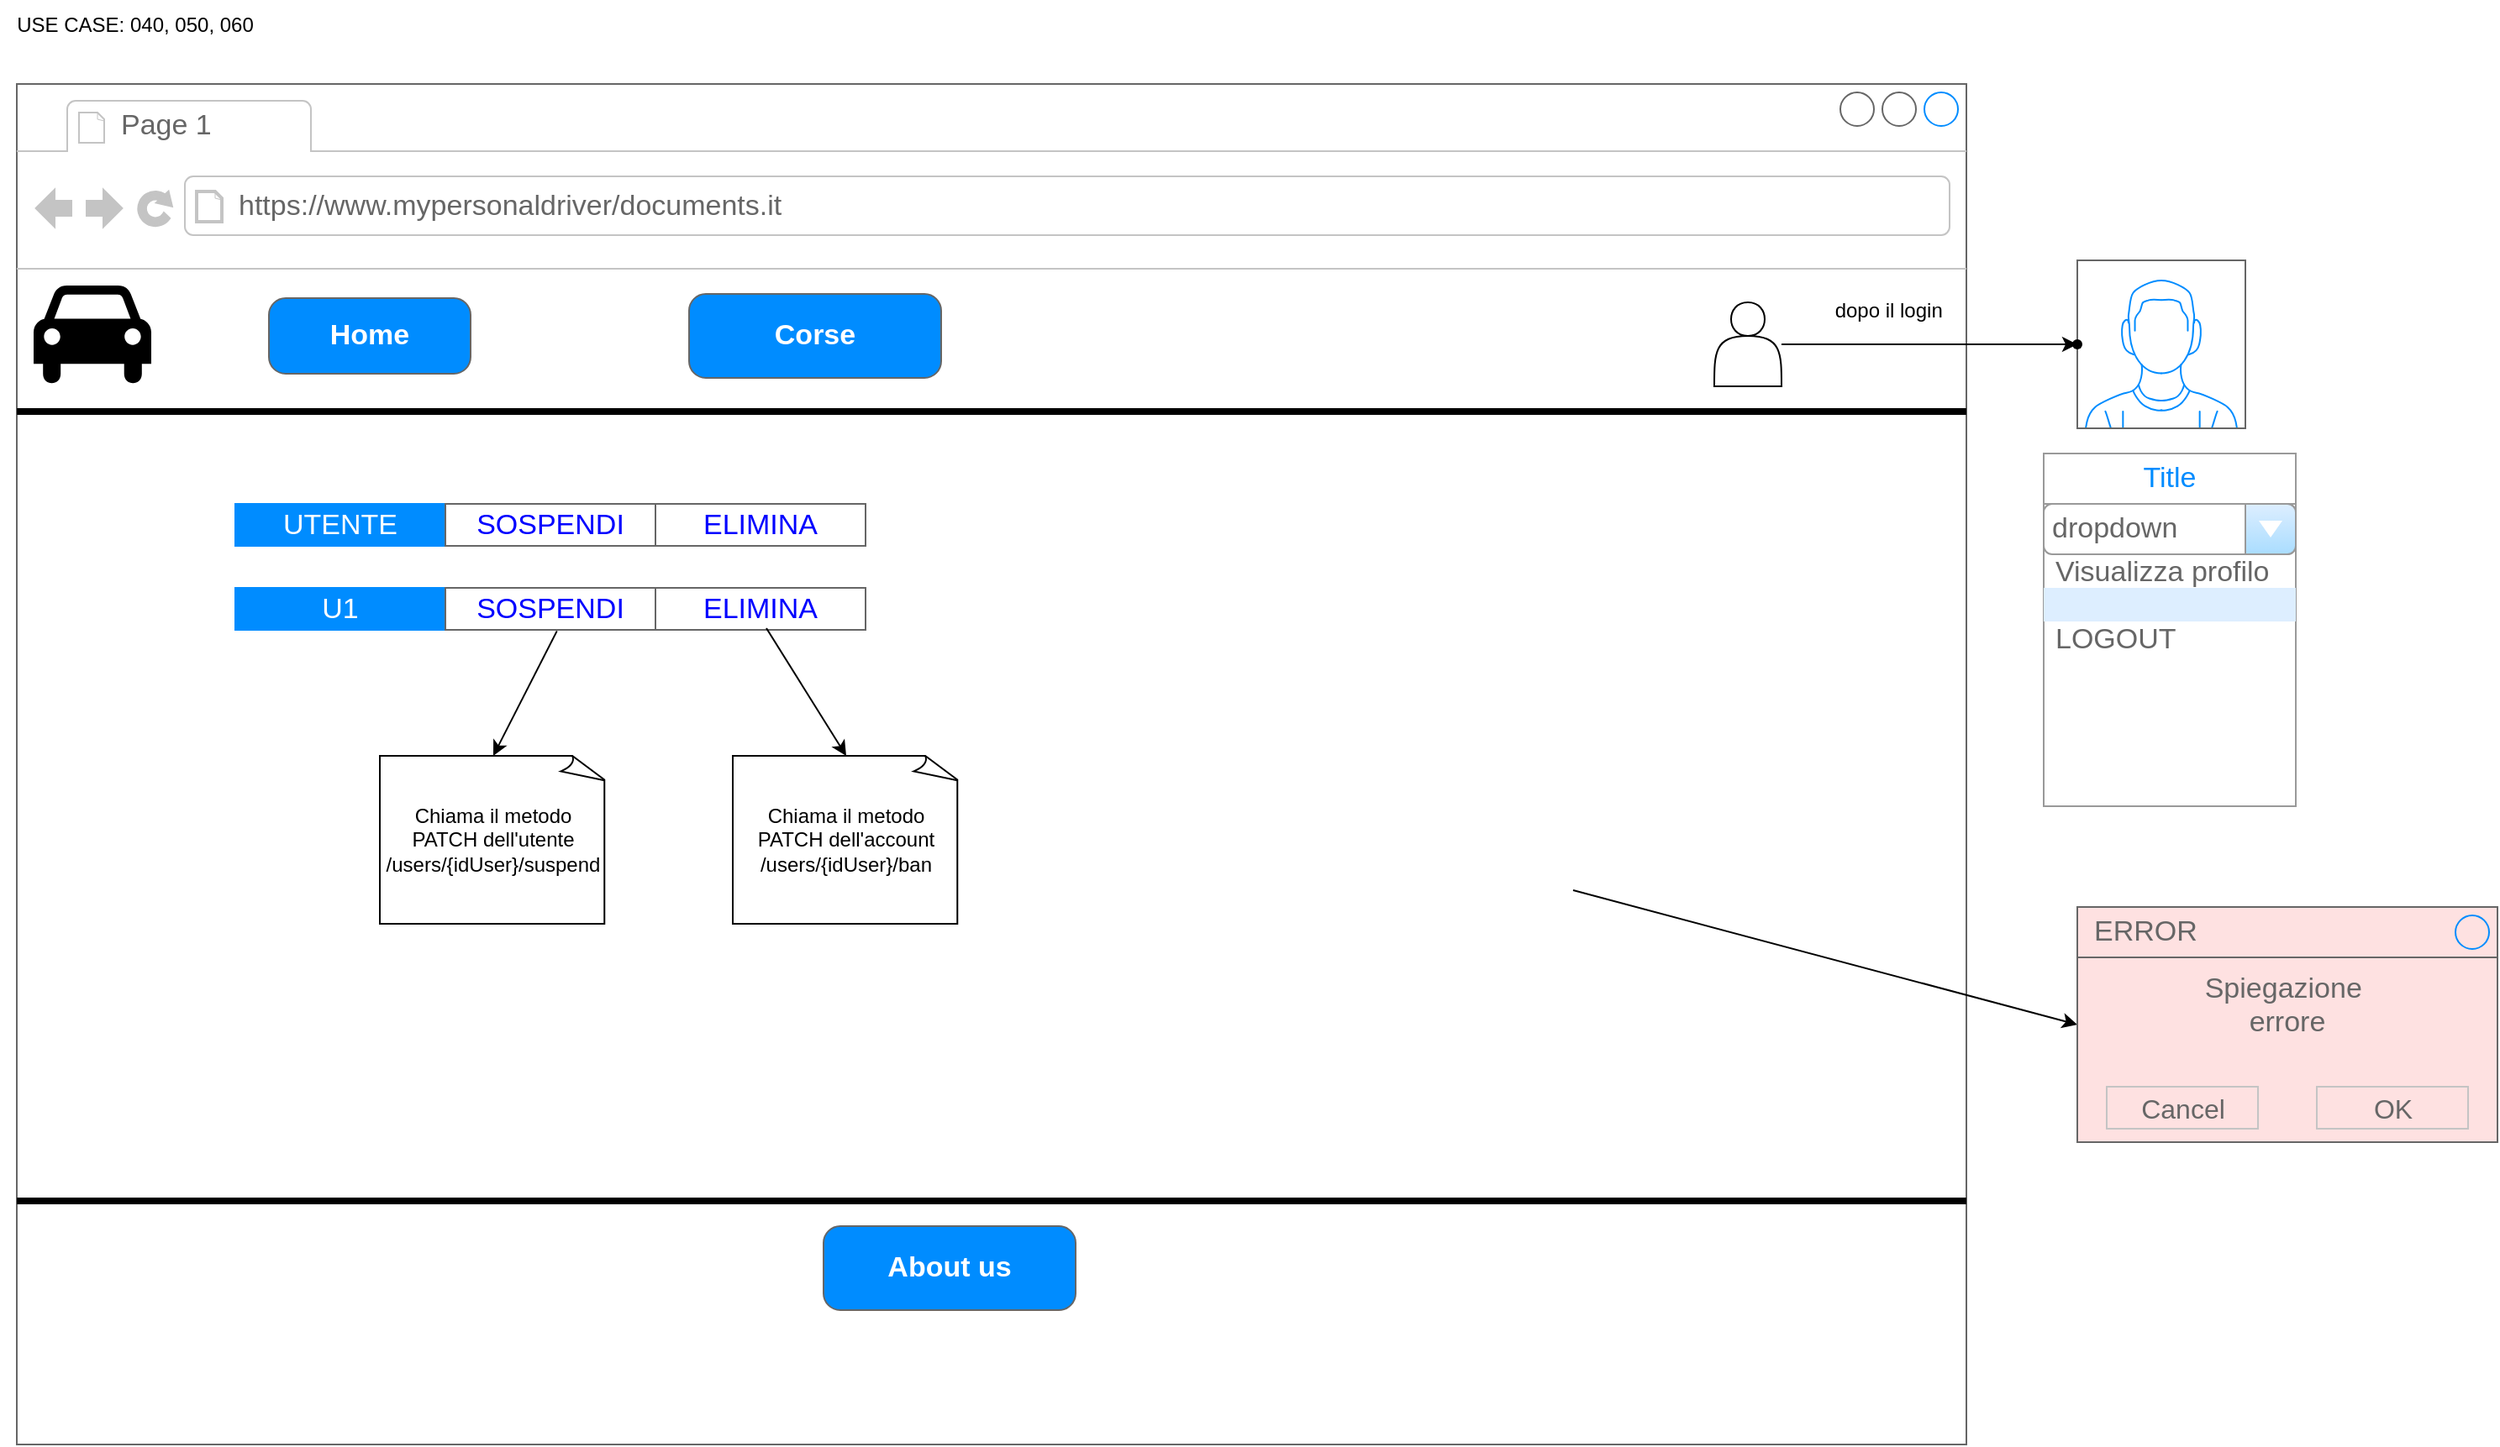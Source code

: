 <mxfile version="24.8.4">
  <diagram name="Pagina-1" id="EYS7PL8G5lkkEe0zrJ4r">
    <mxGraphModel dx="1615" dy="1972" grid="1" gridSize="10" guides="1" tooltips="1" connect="1" arrows="1" fold="1" page="1" pageScale="1" pageWidth="827" pageHeight="1169" math="0" shadow="0">
      <root>
        <mxCell id="0" />
        <mxCell id="1" parent="0" />
        <mxCell id="SWYuT8XKWrLWCEhXs7Y_-1" value="" style="strokeWidth=1;shadow=0;dashed=0;align=center;html=1;shape=mxgraph.mockup.containers.browserWindow;rSize=0;strokeColor=#666666;strokeColor2=#008cff;strokeColor3=#c4c4c4;mainText=,;recursiveResize=0;movable=1;resizable=1;rotatable=1;deletable=1;editable=1;locked=0;connectable=1;" vertex="1" parent="1">
          <mxGeometry x="54" y="-10" width="1160" height="810" as="geometry" />
        </mxCell>
        <mxCell id="SWYuT8XKWrLWCEhXs7Y_-2" value="Page 1" style="strokeWidth=1;shadow=0;dashed=0;align=center;html=1;shape=mxgraph.mockup.containers.anchor;fontSize=17;fontColor=#666666;align=left;whiteSpace=wrap;" vertex="1" parent="SWYuT8XKWrLWCEhXs7Y_-1">
          <mxGeometry x="60" y="12" width="110" height="26" as="geometry" />
        </mxCell>
        <mxCell id="SWYuT8XKWrLWCEhXs7Y_-3" value="https://www.mypersonaldriver/documents.it" style="strokeWidth=1;shadow=0;dashed=0;align=center;html=1;shape=mxgraph.mockup.containers.anchor;rSize=0;fontSize=17;fontColor=#666666;align=left;" vertex="1" parent="SWYuT8XKWrLWCEhXs7Y_-1">
          <mxGeometry x="130" y="60" width="250" height="26" as="geometry" />
        </mxCell>
        <mxCell id="SWYuT8XKWrLWCEhXs7Y_-4" value="" style="shape=actor;whiteSpace=wrap;html=1;" vertex="1" parent="SWYuT8XKWrLWCEhXs7Y_-1">
          <mxGeometry x="1010" y="130" width="40" height="50" as="geometry" />
        </mxCell>
        <mxCell id="SWYuT8XKWrLWCEhXs7Y_-5" value="dopo il login&amp;nbsp;" style="text;html=1;align=center;verticalAlign=middle;resizable=0;points=[];autosize=1;strokeColor=none;fillColor=none;" vertex="1" parent="SWYuT8XKWrLWCEhXs7Y_-1">
          <mxGeometry x="1070" y="120" width="90" height="30" as="geometry" />
        </mxCell>
        <mxCell id="SWYuT8XKWrLWCEhXs7Y_-6" value="" style="line;strokeWidth=4;html=1;perimeter=backbonePerimeter;points=[];outlineConnect=0;" vertex="1" parent="SWYuT8XKWrLWCEhXs7Y_-1">
          <mxGeometry y="190" width="1160" height="10" as="geometry" />
        </mxCell>
        <mxCell id="SWYuT8XKWrLWCEhXs7Y_-7" value="" style="shape=mxgraph.signs.transportation.car_4;html=1;pointerEvents=1;fillColor=#000000;strokeColor=none;verticalLabelPosition=bottom;verticalAlign=top;align=center;" vertex="1" parent="SWYuT8XKWrLWCEhXs7Y_-1">
          <mxGeometry x="10" y="120" width="70" height="60" as="geometry" />
        </mxCell>
        <mxCell id="SWYuT8XKWrLWCEhXs7Y_-8" value="Home" style="strokeWidth=1;shadow=0;dashed=0;align=center;html=1;shape=mxgraph.mockup.buttons.button;strokeColor=#666666;fontColor=#ffffff;mainText=;buttonStyle=round;fontSize=17;fontStyle=1;fillColor=#008cff;whiteSpace=wrap;" vertex="1" parent="SWYuT8XKWrLWCEhXs7Y_-1">
          <mxGeometry x="150" y="127.5" width="120" height="45" as="geometry" />
        </mxCell>
        <mxCell id="SWYuT8XKWrLWCEhXs7Y_-9" value="" style="line;strokeWidth=4;html=1;perimeter=backbonePerimeter;points=[];outlineConnect=0;" vertex="1" parent="SWYuT8XKWrLWCEhXs7Y_-1">
          <mxGeometry y="660" width="1160" height="10" as="geometry" />
        </mxCell>
        <mxCell id="SWYuT8XKWrLWCEhXs7Y_-10" value="About us" style="strokeWidth=1;shadow=0;dashed=0;align=center;html=1;shape=mxgraph.mockup.buttons.button;strokeColor=#666666;fontColor=#ffffff;mainText=;buttonStyle=round;fontSize=17;fontStyle=1;fillColor=#008cff;whiteSpace=wrap;" vertex="1" parent="SWYuT8XKWrLWCEhXs7Y_-1">
          <mxGeometry x="480" y="680" width="150" height="50" as="geometry" />
        </mxCell>
        <mxCell id="SWYuT8XKWrLWCEhXs7Y_-11" value="Corse" style="strokeWidth=1;shadow=0;dashed=0;align=center;html=1;shape=mxgraph.mockup.buttons.button;strokeColor=#666666;fontColor=#ffffff;mainText=;buttonStyle=round;fontSize=17;fontStyle=1;fillColor=#008cff;whiteSpace=wrap;" vertex="1" parent="SWYuT8XKWrLWCEhXs7Y_-1">
          <mxGeometry x="400" y="125" width="150" height="50" as="geometry" />
        </mxCell>
        <mxCell id="SWYuT8XKWrLWCEhXs7Y_-31" value="" style="swimlane;shape=mxgraph.bootstrap.anchor;strokeColor=#666666;fillColor=#ffffff;fontColor=#0000FF;fontStyle=0;childLayout=stackLayout;horizontal=0;startSize=0;horizontalStack=1;resizeParent=1;resizeParentMax=0;resizeLast=0;collapsible=0;marginBottom=0;whiteSpace=wrap;html=1;" vertex="1" parent="SWYuT8XKWrLWCEhXs7Y_-1">
          <mxGeometry x="130" y="250" width="375" height="25" as="geometry" />
        </mxCell>
        <mxCell id="SWYuT8XKWrLWCEhXs7Y_-32" value="UTENTE" style="text;strokeColor=#008CFF;align=center;verticalAlign=middle;spacingLeft=10;spacingRight=10;overflow=hidden;points=[[0,0.5],[1,0.5]];portConstraint=eastwest;rotatable=0;whiteSpace=wrap;html=1;fillColor=#008CFF;fontColor=#ffffff;fontSize=17;" vertex="1" parent="SWYuT8XKWrLWCEhXs7Y_-31">
          <mxGeometry width="125" height="25" as="geometry" />
        </mxCell>
        <mxCell id="SWYuT8XKWrLWCEhXs7Y_-33" value="SOSPENDI" style="text;strokeColor=inherit;align=center;verticalAlign=middle;spacingLeft=10;spacingRight=10;overflow=hidden;points=[[0,0.5],[1,0.5]];portConstraint=eastwest;rotatable=0;whiteSpace=wrap;html=1;fillColor=inherit;fontColor=inherit;fontSize=17;" vertex="1" parent="SWYuT8XKWrLWCEhXs7Y_-31">
          <mxGeometry x="125" width="125" height="25" as="geometry" />
        </mxCell>
        <mxCell id="SWYuT8XKWrLWCEhXs7Y_-34" value="ELIMINA" style="text;strokeColor=inherit;align=center;verticalAlign=middle;spacingLeft=10;spacingRight=10;overflow=hidden;points=[[0,0.5],[1,0.5]];portConstraint=eastwest;rotatable=0;whiteSpace=wrap;html=1;fillColor=inherit;fontColor=inherit;fontSize=17;" vertex="1" parent="SWYuT8XKWrLWCEhXs7Y_-31">
          <mxGeometry x="250" width="125" height="25" as="geometry" />
        </mxCell>
        <mxCell id="SWYuT8XKWrLWCEhXs7Y_-38" value="Chiama il metodo PATCH dell&#39;utente&lt;div&gt;/users/{idUser}/suspend&lt;/div&gt;" style="whiteSpace=wrap;html=1;shape=mxgraph.basic.document" vertex="1" parent="SWYuT8XKWrLWCEhXs7Y_-1">
          <mxGeometry x="216" y="400" width="135" height="100" as="geometry" />
        </mxCell>
        <mxCell id="SWYuT8XKWrLWCEhXs7Y_-39" value="" style="swimlane;shape=mxgraph.bootstrap.anchor;strokeColor=#666666;fillColor=#ffffff;fontColor=#0000FF;fontStyle=0;childLayout=stackLayout;horizontal=0;startSize=0;horizontalStack=1;resizeParent=1;resizeParentMax=0;resizeLast=0;collapsible=0;marginBottom=0;whiteSpace=wrap;html=1;" vertex="1" parent="SWYuT8XKWrLWCEhXs7Y_-1">
          <mxGeometry x="130" y="300" width="375" height="25" as="geometry" />
        </mxCell>
        <mxCell id="SWYuT8XKWrLWCEhXs7Y_-40" value="U1" style="text;strokeColor=#008CFF;align=center;verticalAlign=middle;spacingLeft=10;spacingRight=10;overflow=hidden;points=[[0,0.5],[1,0.5]];portConstraint=eastwest;rotatable=0;whiteSpace=wrap;html=1;fillColor=#008CFF;fontColor=#ffffff;fontSize=17;" vertex="1" parent="SWYuT8XKWrLWCEhXs7Y_-39">
          <mxGeometry width="125" height="25" as="geometry" />
        </mxCell>
        <mxCell id="SWYuT8XKWrLWCEhXs7Y_-41" value="SOSPENDI" style="text;strokeColor=inherit;align=center;verticalAlign=middle;spacingLeft=10;spacingRight=10;overflow=hidden;points=[[0,0.5],[1,0.5]];portConstraint=eastwest;rotatable=0;whiteSpace=wrap;html=1;fillColor=inherit;fontColor=inherit;fontSize=17;" vertex="1" parent="SWYuT8XKWrLWCEhXs7Y_-39">
          <mxGeometry x="125" width="125" height="25" as="geometry" />
        </mxCell>
        <mxCell id="SWYuT8XKWrLWCEhXs7Y_-42" value="ELIMINA" style="text;strokeColor=inherit;align=center;verticalAlign=middle;spacingLeft=10;spacingRight=10;overflow=hidden;points=[[0,0.5],[1,0.5]];portConstraint=eastwest;rotatable=0;whiteSpace=wrap;html=1;fillColor=inherit;fontColor=inherit;fontSize=17;" vertex="1" parent="SWYuT8XKWrLWCEhXs7Y_-39">
          <mxGeometry x="250" width="125" height="25" as="geometry" />
        </mxCell>
        <mxCell id="SWYuT8XKWrLWCEhXs7Y_-44" value="" style="endArrow=classic;html=1;rounded=0;exitX=0.531;exitY=1.027;exitDx=0;exitDy=0;exitPerimeter=0;entryX=0.5;entryY=0;entryDx=0;entryDy=0;entryPerimeter=0;" edge="1" parent="SWYuT8XKWrLWCEhXs7Y_-1" source="SWYuT8XKWrLWCEhXs7Y_-41" target="SWYuT8XKWrLWCEhXs7Y_-38">
          <mxGeometry width="50" height="50" relative="1" as="geometry">
            <mxPoint x="416" y="410" as="sourcePoint" />
            <mxPoint x="466" y="360" as="targetPoint" />
          </mxGeometry>
        </mxCell>
        <mxCell id="SWYuT8XKWrLWCEhXs7Y_-45" value="Chiama il metodo PATCH dell&#39;account&lt;div&gt;/users/{idUser}/ban&lt;/div&gt;" style="whiteSpace=wrap;html=1;shape=mxgraph.basic.document" vertex="1" parent="SWYuT8XKWrLWCEhXs7Y_-1">
          <mxGeometry x="426" y="400" width="135" height="100" as="geometry" />
        </mxCell>
        <mxCell id="SWYuT8XKWrLWCEhXs7Y_-46" value="" style="endArrow=classic;html=1;rounded=0;entryX=0.5;entryY=0;entryDx=0;entryDy=0;entryPerimeter=0;" edge="1" parent="SWYuT8XKWrLWCEhXs7Y_-1" target="SWYuT8XKWrLWCEhXs7Y_-45">
          <mxGeometry width="50" height="50" relative="1" as="geometry">
            <mxPoint x="446" y="324" as="sourcePoint" />
            <mxPoint x="636" y="290" as="targetPoint" />
          </mxGeometry>
        </mxCell>
        <mxCell id="SWYuT8XKWrLWCEhXs7Y_-47" value="" style="endArrow=classic;html=1;rounded=0;entryX=0;entryY=0.5;entryDx=0;entryDy=0;entryPerimeter=0;" edge="1" parent="SWYuT8XKWrLWCEhXs7Y_-1" target="SWYuT8XKWrLWCEhXs7Y_-12">
          <mxGeometry width="50" height="50" relative="1" as="geometry">
            <mxPoint x="926" y="480" as="sourcePoint" />
            <mxPoint x="976" y="430" as="targetPoint" />
          </mxGeometry>
        </mxCell>
        <mxCell id="SWYuT8XKWrLWCEhXs7Y_-17" value="" style="verticalLabelPosition=bottom;shadow=0;dashed=0;align=center;html=1;verticalAlign=top;strokeWidth=1;shape=mxgraph.mockup.containers.userMale;strokeColor=#666666;strokeColor2=#008cff;" vertex="1" parent="1">
          <mxGeometry x="1280" y="95" width="100" height="100" as="geometry" />
        </mxCell>
        <mxCell id="SWYuT8XKWrLWCEhXs7Y_-18" value="" style="shape=waypoint;sketch=0;size=6;pointerEvents=1;points=[];fillColor=default;resizable=0;rotatable=0;perimeter=centerPerimeter;snapToPoint=1;" vertex="1" parent="1">
          <mxGeometry x="1270" y="135" width="20" height="20" as="geometry" />
        </mxCell>
        <mxCell id="SWYuT8XKWrLWCEhXs7Y_-19" value="" style="edgeStyle=orthogonalEdgeStyle;rounded=0;orthogonalLoop=1;jettySize=auto;html=1;" edge="1" parent="1" source="SWYuT8XKWrLWCEhXs7Y_-4" target="SWYuT8XKWrLWCEhXs7Y_-18">
          <mxGeometry relative="1" as="geometry" />
        </mxCell>
        <mxCell id="SWYuT8XKWrLWCEhXs7Y_-24" value="Title" style="swimlane;strokeColor=#999999;swimlaneFillColor=#FFFFFF;fillColor=#ffffff;fontColor=#008CFF;fontStyle=0;childLayout=stackLayout;horizontal=1;startSize=30;horizontalStack=0;resizeParent=1;resizeParentMax=0;resizeLast=0;collapsible=0;marginBottom=0;whiteSpace=wrap;html=1;fontSize=17;" vertex="1" parent="1">
          <mxGeometry x="1260" y="210" width="150" height="210" as="geometry" />
        </mxCell>
        <mxCell id="SWYuT8XKWrLWCEhXs7Y_-25" value="dropdown" style="strokeWidth=1;shadow=0;dashed=0;align=center;html=1;shape=mxgraph.mockup.forms.comboBox;strokeColor=#999999;fillColor=#ddeeff;align=left;fillColor2=#aaddff;mainText=;fontColor=#666666;fontSize=17;spacingLeft=3;" vertex="1" parent="SWYuT8XKWrLWCEhXs7Y_-24">
          <mxGeometry y="30" width="150" height="30" as="geometry" />
        </mxCell>
        <mxCell id="SWYuT8XKWrLWCEhXs7Y_-26" value="Visualizza profilo" style="text;spacing=0;strokeColor=none;align=left;verticalAlign=middle;spacingLeft=7;spacingRight=10;overflow=hidden;points=[[0,0.5],[1,0.5]];portConstraint=eastwest;rotatable=0;whiteSpace=wrap;html=1;fillColor=none;fontColor=#666666;fontSize=17;" vertex="1" parent="SWYuT8XKWrLWCEhXs7Y_-24">
          <mxGeometry y="60" width="150" height="20" as="geometry" />
        </mxCell>
        <mxCell id="SWYuT8XKWrLWCEhXs7Y_-28" value="" style="text;spacing=0;strokeColor=none;align=left;verticalAlign=middle;spacingLeft=7;spacingRight=10;overflow=hidden;points=[[0,0.5],[1,0.5]];portConstraint=eastwest;rotatable=0;whiteSpace=wrap;html=1;rSize=5;fillColor=#DDEEFF;fontColor=#666666;fontSize=17;" vertex="1" parent="SWYuT8XKWrLWCEhXs7Y_-24">
          <mxGeometry y="80" width="150" height="20" as="geometry" />
        </mxCell>
        <mxCell id="SWYuT8XKWrLWCEhXs7Y_-29" value="LOGOUT" style="text;spacing=0;strokeColor=none;align=left;verticalAlign=middle;spacingLeft=7;spacingRight=10;overflow=hidden;points=[[0,0.5],[1,0.5]];portConstraint=eastwest;rotatable=0;whiteSpace=wrap;html=1;fillColor=none;fontColor=#666666;fontSize=17;" vertex="1" parent="SWYuT8XKWrLWCEhXs7Y_-24">
          <mxGeometry y="100" width="150" height="20" as="geometry" />
        </mxCell>
        <mxCell id="SWYuT8XKWrLWCEhXs7Y_-30" value="" style="text;spacing=0;strokeColor=none;align=left;verticalAlign=middle;spacingLeft=7;spacingRight=10;overflow=hidden;points=[[0,0.5],[1,0.5]];portConstraint=eastwest;rotatable=0;whiteSpace=wrap;html=1;fillColor=none;fontColor=#666666;fontSize=17;" vertex="1" parent="SWYuT8XKWrLWCEhXs7Y_-24">
          <mxGeometry y="120" width="150" height="90" as="geometry" />
        </mxCell>
        <mxCell id="SWYuT8XKWrLWCEhXs7Y_-12" value="Spiegazione&amp;nbsp;&lt;div&gt;errore&lt;/div&gt;" style="strokeWidth=1;shadow=0;dashed=0;align=center;html=1;shape=mxgraph.mockup.containers.rrect;rSize=0;strokeColor=#666666;fontColor=#666666;fontSize=17;verticalAlign=top;whiteSpace=wrap;fillColor=#fee1e1;spacingTop=32;" vertex="1" parent="1">
          <mxGeometry x="1280" y="480" width="250" height="140" as="geometry" />
        </mxCell>
        <mxCell id="SWYuT8XKWrLWCEhXs7Y_-13" value="ERROR" style="strokeWidth=1;shadow=0;dashed=0;align=center;html=1;shape=mxgraph.mockup.containers.rrect;rSize=0;fontSize=17;fontColor=#666666;strokeColor=#666666;align=left;spacingLeft=8;fillColor=none;resizeWidth=1;whiteSpace=wrap;" vertex="1" parent="SWYuT8XKWrLWCEhXs7Y_-12">
          <mxGeometry width="250" height="30" relative="1" as="geometry" />
        </mxCell>
        <mxCell id="SWYuT8XKWrLWCEhXs7Y_-14" value="" style="shape=ellipse;strokeColor=#008cff;resizable=0;fillColor=none;html=1;" vertex="1" parent="SWYuT8XKWrLWCEhXs7Y_-13">
          <mxGeometry x="1" y="0.5" width="20" height="20" relative="1" as="geometry">
            <mxPoint x="-25" y="-10" as="offset" />
          </mxGeometry>
        </mxCell>
        <mxCell id="SWYuT8XKWrLWCEhXs7Y_-15" value="Cancel" style="strokeWidth=1;shadow=0;dashed=0;align=center;html=1;shape=mxgraph.mockup.containers.rrect;rSize=0;fontSize=16;fontColor=#666666;strokeColor=#c4c4c4;whiteSpace=wrap;fillColor=none;" vertex="1" parent="SWYuT8XKWrLWCEhXs7Y_-12">
          <mxGeometry x="0.25" y="1" width="90" height="25" relative="1" as="geometry">
            <mxPoint x="-45" y="-33" as="offset" />
          </mxGeometry>
        </mxCell>
        <mxCell id="SWYuT8XKWrLWCEhXs7Y_-16" value="OK" style="strokeWidth=1;shadow=0;dashed=0;align=center;html=1;shape=mxgraph.mockup.containers.rrect;rSize=0;fontSize=16;fontColor=#666666;strokeColor=#c4c4c4;whiteSpace=wrap;fillColor=none;" vertex="1" parent="SWYuT8XKWrLWCEhXs7Y_-12">
          <mxGeometry x="0.75" y="1" width="90" height="25" relative="1" as="geometry">
            <mxPoint x="-45" y="-33" as="offset" />
          </mxGeometry>
        </mxCell>
        <mxCell id="SWYuT8XKWrLWCEhXs7Y_-37" value="USE CASE: 040, 050, 060" style="text;html=1;align=center;verticalAlign=middle;resizable=0;points=[];autosize=1;strokeColor=none;fillColor=none;" vertex="1" parent="1">
          <mxGeometry x="44" y="-60" width="160" height="30" as="geometry" />
        </mxCell>
      </root>
    </mxGraphModel>
  </diagram>
</mxfile>
